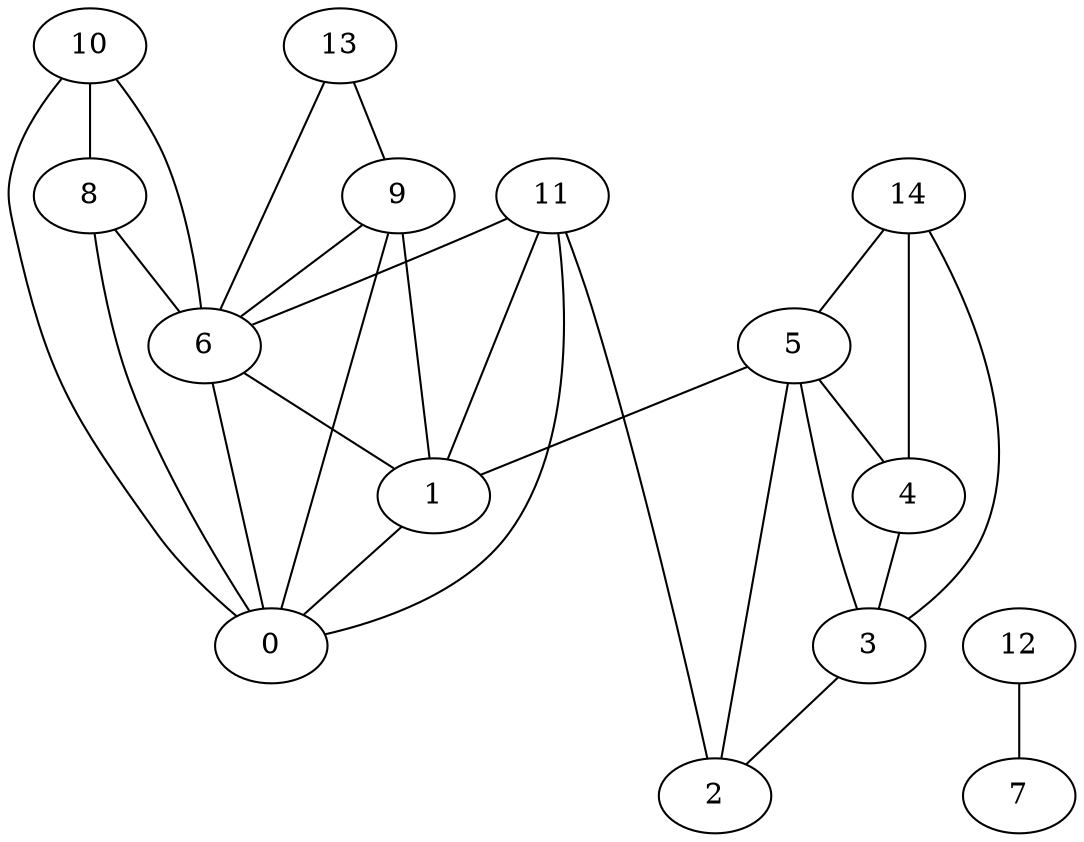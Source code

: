 digraph "sensornet-topology" {
label = "";
rankdir="BT";"0"->"1" [arrowhead = "both"] 
"0"->"6" [arrowhead = "both"] 
"0"->"8" [arrowhead = "both"] 
"0"->"9" [arrowhead = "both"] 
"0"->"10" [arrowhead = "both"] 
"0"->"11" [arrowhead = "both"] 
"1"->"5" [arrowhead = "both"] 
"1"->"6" [arrowhead = "both"] 
"1"->"9" [arrowhead = "both"] 
"1"->"11" [arrowhead = "both"] 
"2"->"3" [arrowhead = "both"] 
"2"->"5" [arrowhead = "both"] 
"2"->"11" [arrowhead = "both"] 
"3"->"4" [arrowhead = "both"] 
"3"->"5" [arrowhead = "both"] 
"3"->"14" [arrowhead = "both"] 
"4"->"5" [arrowhead = "both"] 
"4"->"14" [arrowhead = "both"] 
"5"->"14" [arrowhead = "both"] 
"6"->"8" [arrowhead = "both"] 
"6"->"9" [arrowhead = "both"] 
"6"->"10" [arrowhead = "both"] 
"6"->"11" [arrowhead = "both"] 
"6"->"13" [arrowhead = "both"] 
"7"->"12" [arrowhead = "both"] 
"8"->"10" [arrowhead = "both"] 
"9"->"13" [arrowhead = "both"] 
}